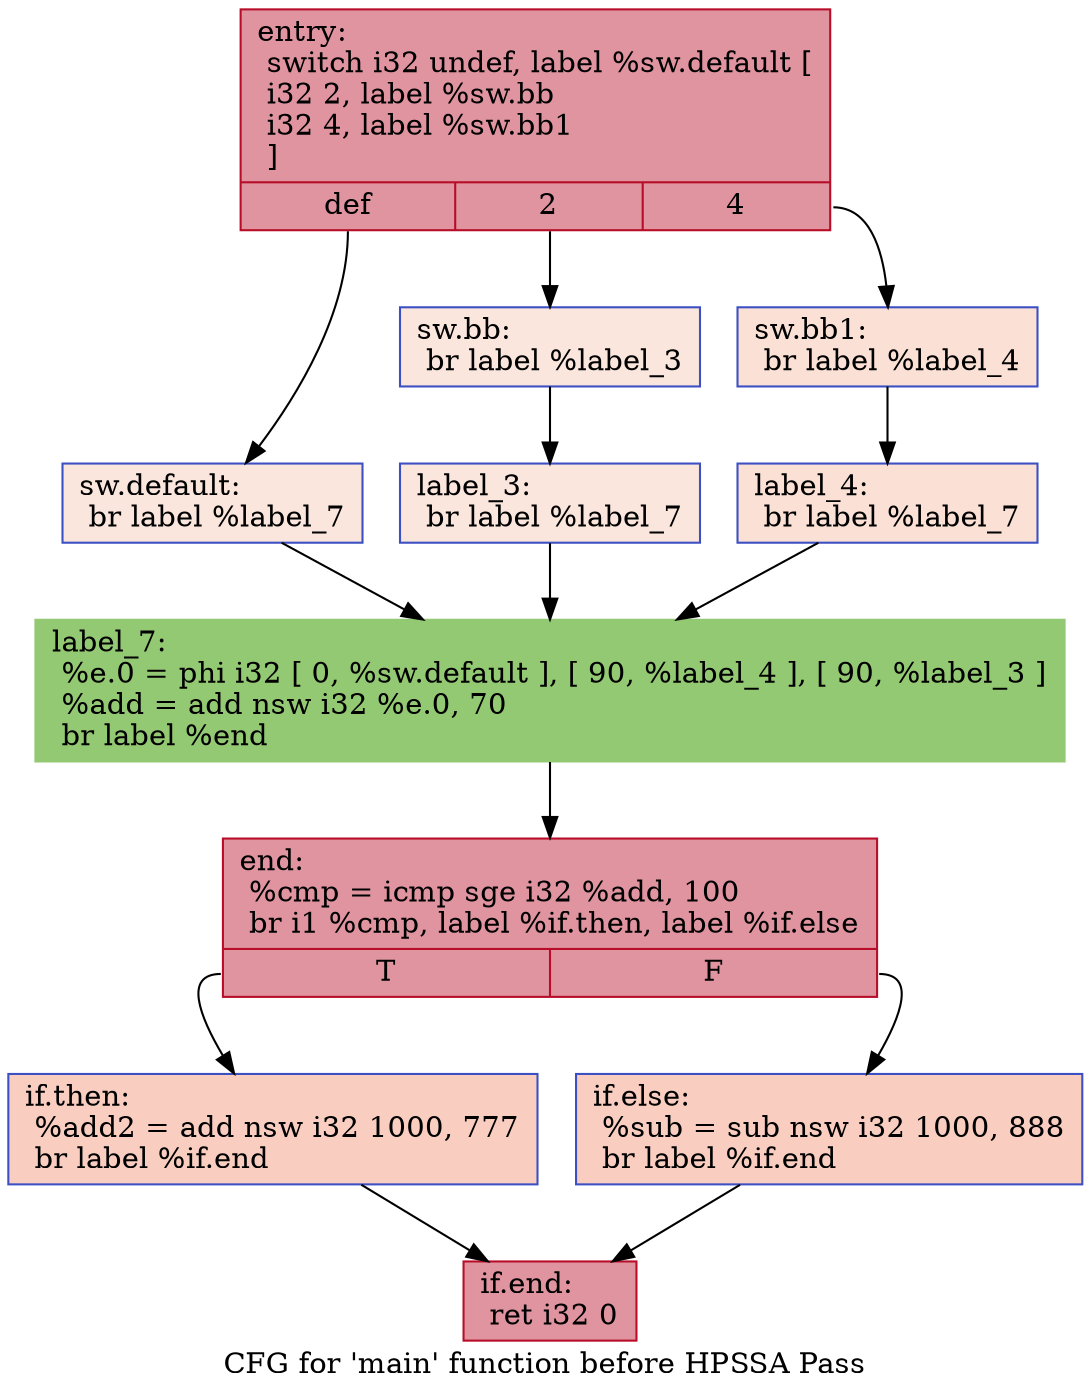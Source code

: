 digraph "CFG for 'main' function" {
	label="CFG for 'main' function before HPSSA Pass";

	Node0x56502203a770 [shape=record,color="#b70d28ff", style=filled, fillcolor="#b70d2870",label="{entry:\l  switch i32 undef, label %sw.default [\l    i32 2, label %sw.bb\l    i32 4, label %sw.bb1\l  ]\l|{<s0>def|<s1>2|<s2>4}}"];
	Node0x56502203a770:s0 -> Node0x56502203acd0;
	Node0x56502203a770:s1 -> Node0x56502203ad50;
	Node0x56502203a770:s2 -> Node0x56502203adf0;
	Node0x56502203ad50 [shape=record,color="#3d50c3ff", style=filled, fillcolor="#f3c7b170",label="{sw.bb:                                            \l  br label %label_3\l}"];
	Node0x56502203ad50 -> Node0x56502203af80;
	Node0x56502203adf0 [shape=record,color="#3d50c3ff", style=filled, fillcolor="#f7bca170",label="{sw.bb1:                                           \l  br label %label_4\l}"];
	Node0x56502203adf0 -> Node0x56502203b060;
	Node0x56502203acd0 [shape=record,color="#3d50c3ff", style=filled, fillcolor="#f3c7b170",label="{sw.default:                                       \l  br label %label_7\l}"];
	Node0x56502203acd0 -> Node0x56502203b140;
	Node0x56502203af80 [shape=record,color="#3d50c3ff", style=filled, fillcolor="#f3c7b170",label="{label_3:                                          \l  br label %label_7\l}"];
	Node0x56502203af80 -> Node0x56502203b140;
	Node0x56502203b060 [shape=record,color="#3d50c3ff", style=filled, fillcolor="#f7bca170",label="{label_4:                                          \l  br label %label_7\l}"];
	Node0x56502203b060 -> Node0x56502203b140;
	Node0x56502203b140 [shape=record,color="#94C973", style=filled, fillcolor="#94C973",label="{label_7:                                          \l  %e.0 = phi i32 [ 0, %sw.default ], [ 90, %label_4 ], [ 90, %label_3 ]\l  %add = add nsw i32 %e.0, 70\l  br label %end\l}"];
	Node0x56502203b140 -> Node0x56502203b500;
	Node0x56502203b500 [shape=record,color="#b70d28ff", style=filled, fillcolor="#b70d2870",label="{end:                                              \l  %cmp = icmp sge i32 %add, 100\l  br i1 %cmp, label %if.then, label %if.else\l|{<s0>T|<s1>F}}"];
	Node0x56502203b500:s0 -> Node0x56502203b6c0;
	Node0x56502203b500:s1 -> Node0x56502203b730;
	Node0x56502203b6c0 [shape=record,color="#3d50c3ff", style=filled, fillcolor="#f2907270",label="{if.then:                                          \l  %add2 = add nsw i32 1000, 777\l  br label %if.end\l}"];
	Node0x56502203b6c0 -> Node0x56502203bb00;
	Node0x56502203b730 [shape=record,color="#3d50c3ff", style=filled, fillcolor="#f2907270",label="{if.else:                                          \l  %sub = sub nsw i32 1000, 888\l  br label %if.end\l}"];
	Node0x56502203b730 -> Node0x56502203bb00;
	Node0x56502203bb00 [shape=record,color="#b70d28ff", style=filled, fillcolor="#b70d2870",label="{if.end:                                           \l  ret i32 0\l}"];
}
